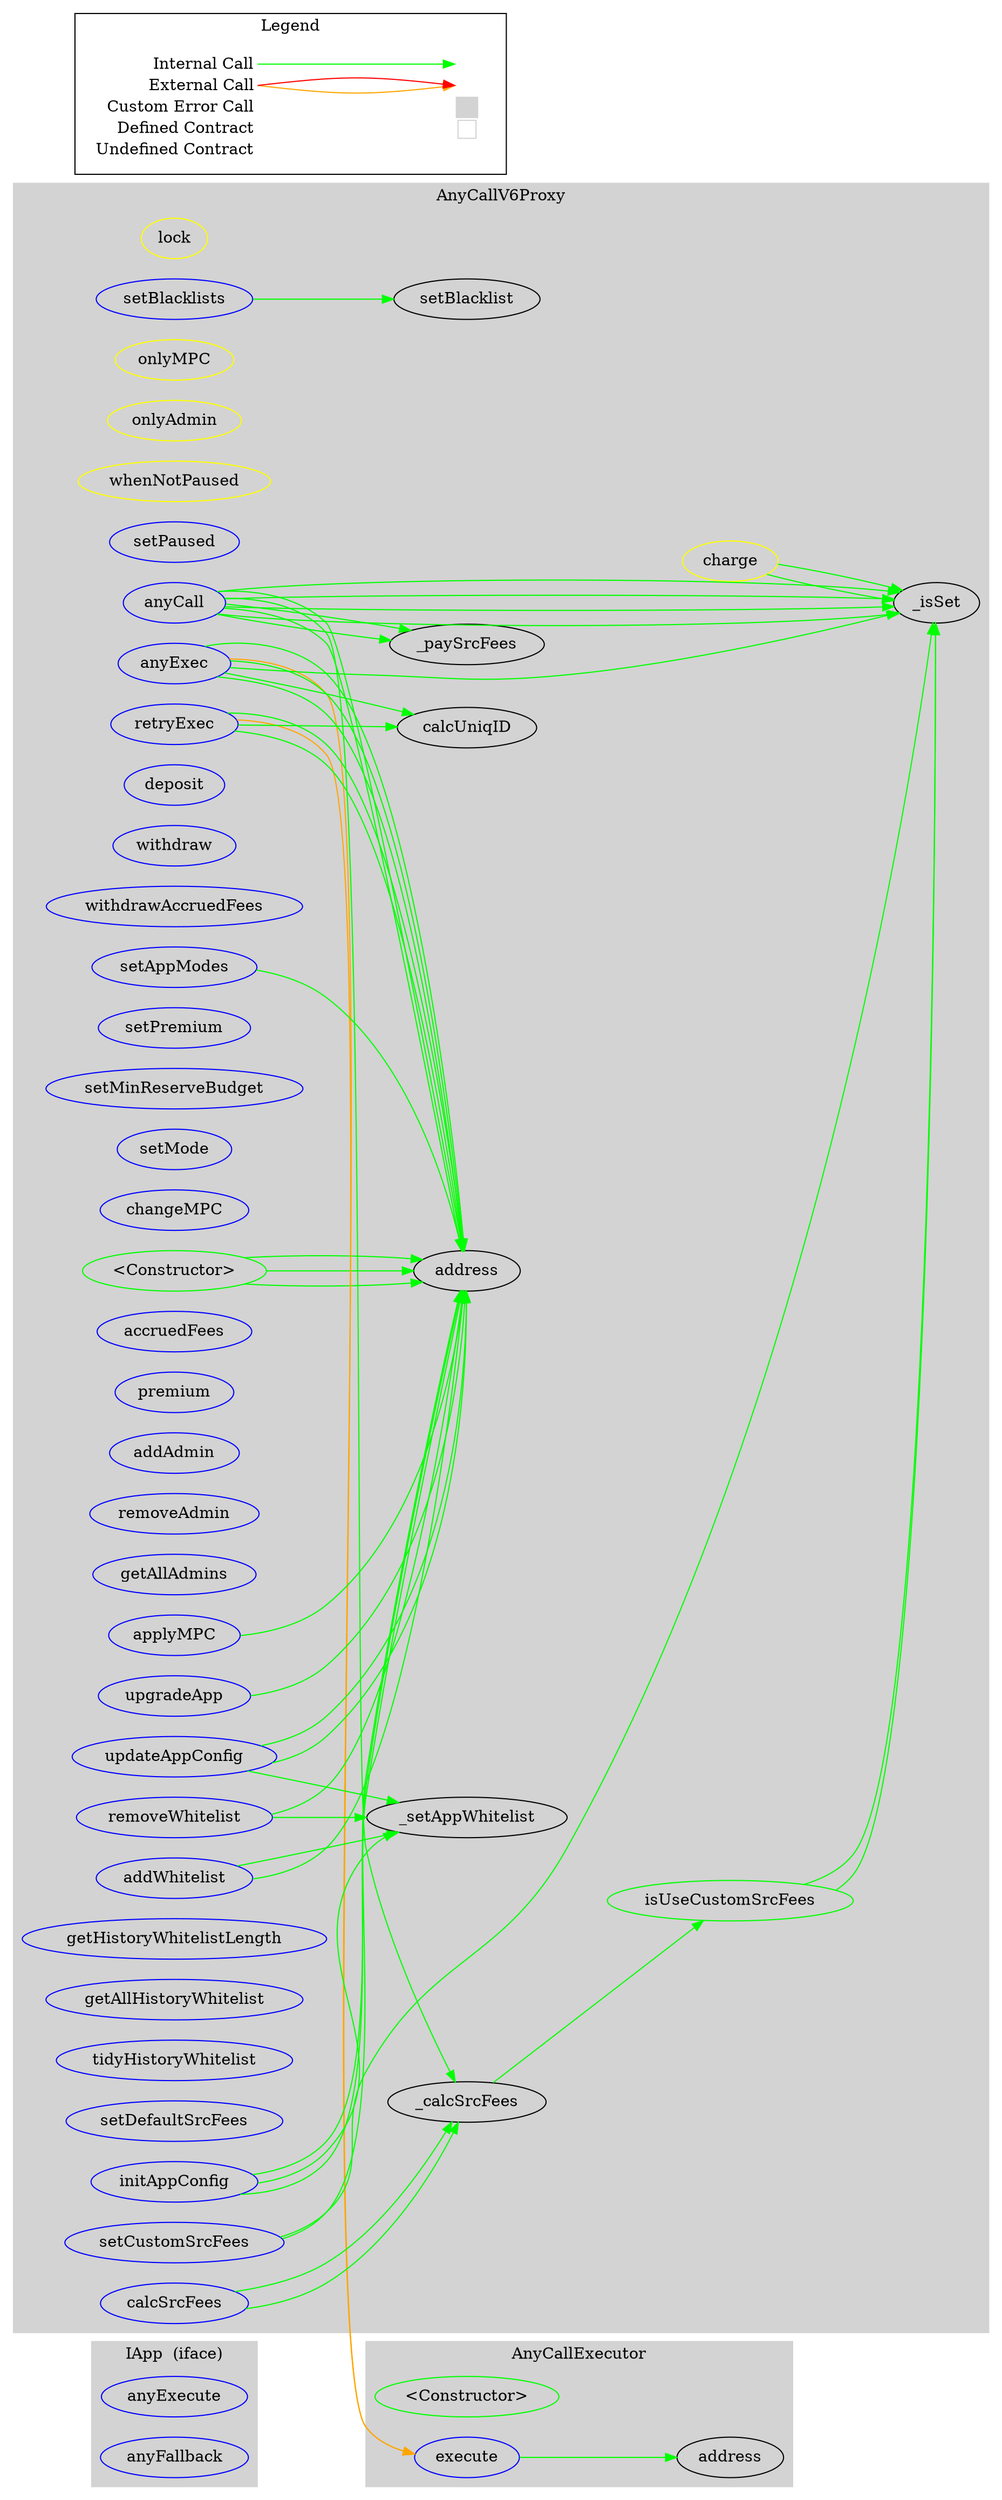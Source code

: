 digraph G {
  graph [ ratio = "auto", page = "100", compound =true ];
subgraph "clusterIApp" {
  graph [ label = "IApp  (iface)", color = "lightgray", style = "filled", bgcolor = "lightgray" ];
  "IApp.anyExecute" [ label = "anyExecute", color = "blue" ];
  "IApp.anyFallback" [ label = "anyFallback", color = "blue" ];
}

subgraph "clusterAnyCallExecutor" {
  graph [ label = "AnyCallExecutor", color = "lightgray", style = "filled", bgcolor = "lightgray" ];
  "AnyCallExecutor.<Constructor>" [ label = "<Constructor>", color = "green" ];
  "AnyCallExecutor.execute" [ label = "execute", color = "blue" ];
  "AnyCallExecutor.address" [ label = "address" ];
}

subgraph "clusterAnyCallV6Proxy" {
  graph [ label = "AnyCallV6Proxy", color = "lightgray", style = "filled", bgcolor = "lightgray" ];
  "AnyCallV6Proxy.lock" [ label = "lock", color = "yellow" ];
  "AnyCallV6Proxy.<Constructor>" [ label = "<Constructor>", color = "green" ];
  "AnyCallV6Proxy.onlyMPC" [ label = "onlyMPC", color = "yellow" ];
  "AnyCallV6Proxy.onlyAdmin" [ label = "onlyAdmin", color = "yellow" ];
  "AnyCallV6Proxy.whenNotPaused" [ label = "whenNotPaused", color = "yellow" ];
  "AnyCallV6Proxy.charge" [ label = "charge", color = "yellow" ];
  "AnyCallV6Proxy.setPaused" [ label = "setPaused", color = "blue" ];
  "AnyCallV6Proxy._paySrcFees" [ label = "_paySrcFees" ];
  "AnyCallV6Proxy.anyCall" [ label = "anyCall", color = "blue" ];
  "AnyCallV6Proxy.anyExec" [ label = "anyExec", color = "blue" ];
  "AnyCallV6Proxy._isSet" [ label = "_isSet" ];
  "AnyCallV6Proxy.calcUniqID" [ label = "calcUniqID" ];
  "AnyCallV6Proxy.retryExec" [ label = "retryExec", color = "blue" ];
  "AnyCallV6Proxy.deposit" [ label = "deposit", color = "blue" ];
  "AnyCallV6Proxy.withdraw" [ label = "withdraw", color = "blue" ];
  "AnyCallV6Proxy.withdrawAccruedFees" [ label = "withdrawAccruedFees", color = "blue" ];
  "AnyCallV6Proxy.setBlacklist" [ label = "setBlacklist" ];
  "AnyCallV6Proxy.setBlacklists" [ label = "setBlacklists", color = "blue" ];
  "AnyCallV6Proxy.setPremium" [ label = "setPremium", color = "blue" ];
  "AnyCallV6Proxy.setMinReserveBudget" [ label = "setMinReserveBudget", color = "blue" ];
  "AnyCallV6Proxy.setMode" [ label = "setMode", color = "blue" ];
  "AnyCallV6Proxy.changeMPC" [ label = "changeMPC", color = "blue" ];
  "AnyCallV6Proxy.applyMPC" [ label = "applyMPC", color = "blue" ];
  "AnyCallV6Proxy.accruedFees" [ label = "accruedFees", color = "blue" ];
  "AnyCallV6Proxy.premium" [ label = "premium", color = "blue" ];
  "AnyCallV6Proxy.addAdmin" [ label = "addAdmin", color = "blue" ];
  "AnyCallV6Proxy.removeAdmin" [ label = "removeAdmin", color = "blue" ];
  "AnyCallV6Proxy.getAllAdmins" [ label = "getAllAdmins", color = "blue" ];
  "AnyCallV6Proxy.initAppConfig" [ label = "initAppConfig", color = "blue" ];
  "AnyCallV6Proxy.updateAppConfig" [ label = "updateAppConfig", color = "blue" ];
  "AnyCallV6Proxy.upgradeApp" [ label = "upgradeApp", color = "blue" ];
  "AnyCallV6Proxy.addWhitelist" [ label = "addWhitelist", color = "blue" ];
  "AnyCallV6Proxy.removeWhitelist" [ label = "removeWhitelist", color = "blue" ];
  "AnyCallV6Proxy._setAppWhitelist" [ label = "_setAppWhitelist" ];
  "AnyCallV6Proxy.getHistoryWhitelistLength" [ label = "getHistoryWhitelistLength", color = "blue" ];
  "AnyCallV6Proxy.getAllHistoryWhitelist" [ label = "getAllHistoryWhitelist", color = "blue" ];
  "AnyCallV6Proxy.tidyHistoryWhitelist" [ label = "tidyHistoryWhitelist", color = "blue" ];
  "AnyCallV6Proxy.setDefaultSrcFees" [ label = "setDefaultSrcFees", color = "blue" ];
  "AnyCallV6Proxy.setCustomSrcFees" [ label = "setCustomSrcFees", color = "blue" ];
  "AnyCallV6Proxy.setAppModes" [ label = "setAppModes", color = "blue" ];
  "AnyCallV6Proxy.calcSrcFees" [ label = "calcSrcFees", color = "blue" ];
  "AnyCallV6Proxy.isUseCustomSrcFees" [ label = "isUseCustomSrcFees", color = "green" ];
  "AnyCallV6Proxy._calcSrcFees" [ label = "_calcSrcFees" ];
  "AnyCallV6Proxy.address" [ label = "address" ];
}

  "AnyCallExecutor.execute";
  "AnyCallExecutor.address";
  "AnyCallV6Proxy.<Constructor>";
  "AnyCallV6Proxy.address";
  "AnyCallV6Proxy.charge";
  "AnyCallV6Proxy._isSet";
  "AnyCallV6Proxy.anyCall";
  "AnyCallV6Proxy._calcSrcFees";
  "AnyCallV6Proxy._paySrcFees";
  "AnyCallV6Proxy.anyExec";
  "AnyCallV6Proxy.calcUniqID";
  "AnyCallV6Proxy.retryExec";
  "AnyCallV6Proxy.setBlacklists";
  "AnyCallV6Proxy.setBlacklist";
  "AnyCallV6Proxy.applyMPC";
  "AnyCallV6Proxy.initAppConfig";
  "AnyCallV6Proxy._setAppWhitelist";
  "AnyCallV6Proxy.updateAppConfig";
  "AnyCallV6Proxy.upgradeApp";
  "AnyCallV6Proxy.addWhitelist";
  "AnyCallV6Proxy.removeWhitelist";
  "AnyCallV6Proxy.setCustomSrcFees";
  "AnyCallV6Proxy.setAppModes";
  "AnyCallV6Proxy.calcSrcFees";
  "AnyCallV6Proxy.isUseCustomSrcFees";
  "AnyCallExecutor.execute" -> "AnyCallExecutor.address" [ color = "green" ];
  "AnyCallV6Proxy.<Constructor>" -> "AnyCallV6Proxy.address" [ color = "green" ];
  "AnyCallV6Proxy.<Constructor>" -> "AnyCallV6Proxy.address" [ color = "green" ];
  "AnyCallV6Proxy.<Constructor>" -> "AnyCallV6Proxy.address" [ color = "green" ];
  "AnyCallV6Proxy.charge" -> "AnyCallV6Proxy._isSet" [ color = "green" ];
  "AnyCallV6Proxy.charge" -> "AnyCallV6Proxy._isSet" [ color = "green" ];
  "AnyCallV6Proxy.anyCall" -> "AnyCallV6Proxy.address" [ color = "green" ];
  "AnyCallV6Proxy.anyCall" -> "AnyCallV6Proxy._isSet" [ color = "green" ];
  "AnyCallV6Proxy.anyCall" -> "AnyCallV6Proxy._isSet" [ color = "green" ];
  "AnyCallV6Proxy.anyCall" -> "AnyCallV6Proxy.address" [ color = "green" ];
  "AnyCallV6Proxy.anyCall" -> "AnyCallV6Proxy._isSet" [ color = "green" ];
  "AnyCallV6Proxy.anyCall" -> "AnyCallV6Proxy._isSet" [ color = "green" ];
  "AnyCallV6Proxy.anyCall" -> "AnyCallV6Proxy._calcSrcFees" [ color = "green" ];
  "AnyCallV6Proxy.anyCall" -> "AnyCallV6Proxy._paySrcFees" [ color = "green" ];
  "AnyCallV6Proxy.anyCall" -> "AnyCallV6Proxy._paySrcFees" [ color = "green" ];
  "AnyCallV6Proxy.anyExec" -> "AnyCallV6Proxy.address" [ color = "green" ];
  "AnyCallV6Proxy.anyExec" -> "AnyCallV6Proxy._isSet" [ color = "green" ];
  "AnyCallV6Proxy.anyExec" -> "AnyCallV6Proxy.calcUniqID" [ color = "green" ];
  "AnyCallV6Proxy.anyExec" -> "AnyCallExecutor.execute" [ color = "orange" ];
  "AnyCallV6Proxy.anyExec" -> "AnyCallV6Proxy.address" [ color = "green" ];
  "AnyCallV6Proxy.anyExec" -> "AnyCallV6Proxy.address" [ color = "green" ];
  "AnyCallV6Proxy.retryExec" -> "AnyCallV6Proxy.calcUniqID" [ color = "green" ];
  "AnyCallV6Proxy.retryExec" -> "AnyCallV6Proxy.address" [ color = "green" ];
  "AnyCallV6Proxy.retryExec" -> "AnyCallV6Proxy.address" [ color = "green" ];
  "AnyCallV6Proxy.retryExec" -> "AnyCallExecutor.execute" [ color = "orange" ];
  "AnyCallV6Proxy.setBlacklists" -> "AnyCallV6Proxy.setBlacklist" [ color = "green" ];
  "AnyCallV6Proxy.applyMPC" -> "AnyCallV6Proxy.address" [ color = "green" ];
  "AnyCallV6Proxy.initAppConfig" -> "AnyCallV6Proxy.address" [ color = "green" ];
  "AnyCallV6Proxy.initAppConfig" -> "AnyCallV6Proxy.address" [ color = "green" ];
  "AnyCallV6Proxy.initAppConfig" -> "AnyCallV6Proxy._setAppWhitelist" [ color = "green" ];
  "AnyCallV6Proxy.updateAppConfig" -> "AnyCallV6Proxy.address" [ color = "green" ];
  "AnyCallV6Proxy.updateAppConfig" -> "AnyCallV6Proxy.address" [ color = "green" ];
  "AnyCallV6Proxy.updateAppConfig" -> "AnyCallV6Proxy._setAppWhitelist" [ color = "green" ];
  "AnyCallV6Proxy.upgradeApp" -> "AnyCallV6Proxy.address" [ color = "green" ];
  "AnyCallV6Proxy.addWhitelist" -> "AnyCallV6Proxy.address" [ color = "green" ];
  "AnyCallV6Proxy.addWhitelist" -> "AnyCallV6Proxy._setAppWhitelist" [ color = "green" ];
  "AnyCallV6Proxy.removeWhitelist" -> "AnyCallV6Proxy.address" [ color = "green" ];
  "AnyCallV6Proxy.removeWhitelist" -> "AnyCallV6Proxy._setAppWhitelist" [ color = "green" ];
  "AnyCallV6Proxy.setCustomSrcFees" -> "AnyCallV6Proxy.address" [ color = "green" ];
  "AnyCallV6Proxy.setCustomSrcFees" -> "AnyCallV6Proxy._isSet" [ color = "green" ];
  "AnyCallV6Proxy.setAppModes" -> "AnyCallV6Proxy.address" [ color = "green" ];
  "AnyCallV6Proxy.calcSrcFees" -> "AnyCallV6Proxy._calcSrcFees" [ color = "green" ];
  "AnyCallV6Proxy.calcSrcFees" -> "AnyCallV6Proxy._calcSrcFees" [ color = "green" ];
  "AnyCallV6Proxy.isUseCustomSrcFees" -> "AnyCallV6Proxy._isSet" [ color = "green" ];
  "AnyCallV6Proxy.isUseCustomSrcFees" -> "AnyCallV6Proxy._isSet" [ color = "green" ];
  "AnyCallV6Proxy._calcSrcFees" -> "AnyCallV6Proxy.isUseCustomSrcFees" [ color = "green" ];


rankdir=LR
node [shape=plaintext]
subgraph cluster_01 { 
label = "Legend";
key [label=<<table border="0" cellpadding="2" cellspacing="0" cellborder="0">
  <tr><td align="right" port="i1">Internal Call</td></tr>
  <tr><td align="right" port="i2">External Call</td></tr>
  <tr><td align="right" port="i2">Custom Error Call</td></tr>
  <tr><td align="right" port="i3">Defined Contract</td></tr>
  <tr><td align="right" port="i4">Undefined Contract</td></tr>
  </table>>]
key2 [label=<<table border="0" cellpadding="2" cellspacing="0" cellborder="0">
  <tr><td port="i1">&nbsp;&nbsp;&nbsp;</td></tr>
  <tr><td port="i2">&nbsp;&nbsp;&nbsp;</td></tr>
  <tr><td port="i3" bgcolor="lightgray">&nbsp;&nbsp;&nbsp;</td></tr>
  <tr><td port="i4">
    <table border="1" cellborder="0" cellspacing="0" cellpadding="7" color="lightgray">
      <tr>
       <td></td>
      </tr>
     </table>
  </td></tr>
  </table>>]
key:i1:e -> key2:i1:w [color="green"]
key:i2:e -> key2:i2:w [color="orange"]
key:i2:e -> key2:i2:w [color="red"]
}
}

